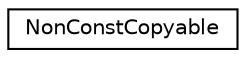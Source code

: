 digraph "Graphical Class Hierarchy"
{
  edge [fontname="Helvetica",fontsize="10",labelfontname="Helvetica",labelfontsize="10"];
  node [fontname="Helvetica",fontsize="10",shape=record];
  rankdir="LR";
  Node0 [label="NonConstCopyable",height=0.2,width=0.4,color="black", fillcolor="white", style="filled",URL="$struct_non_const_copyable.html"];
}
